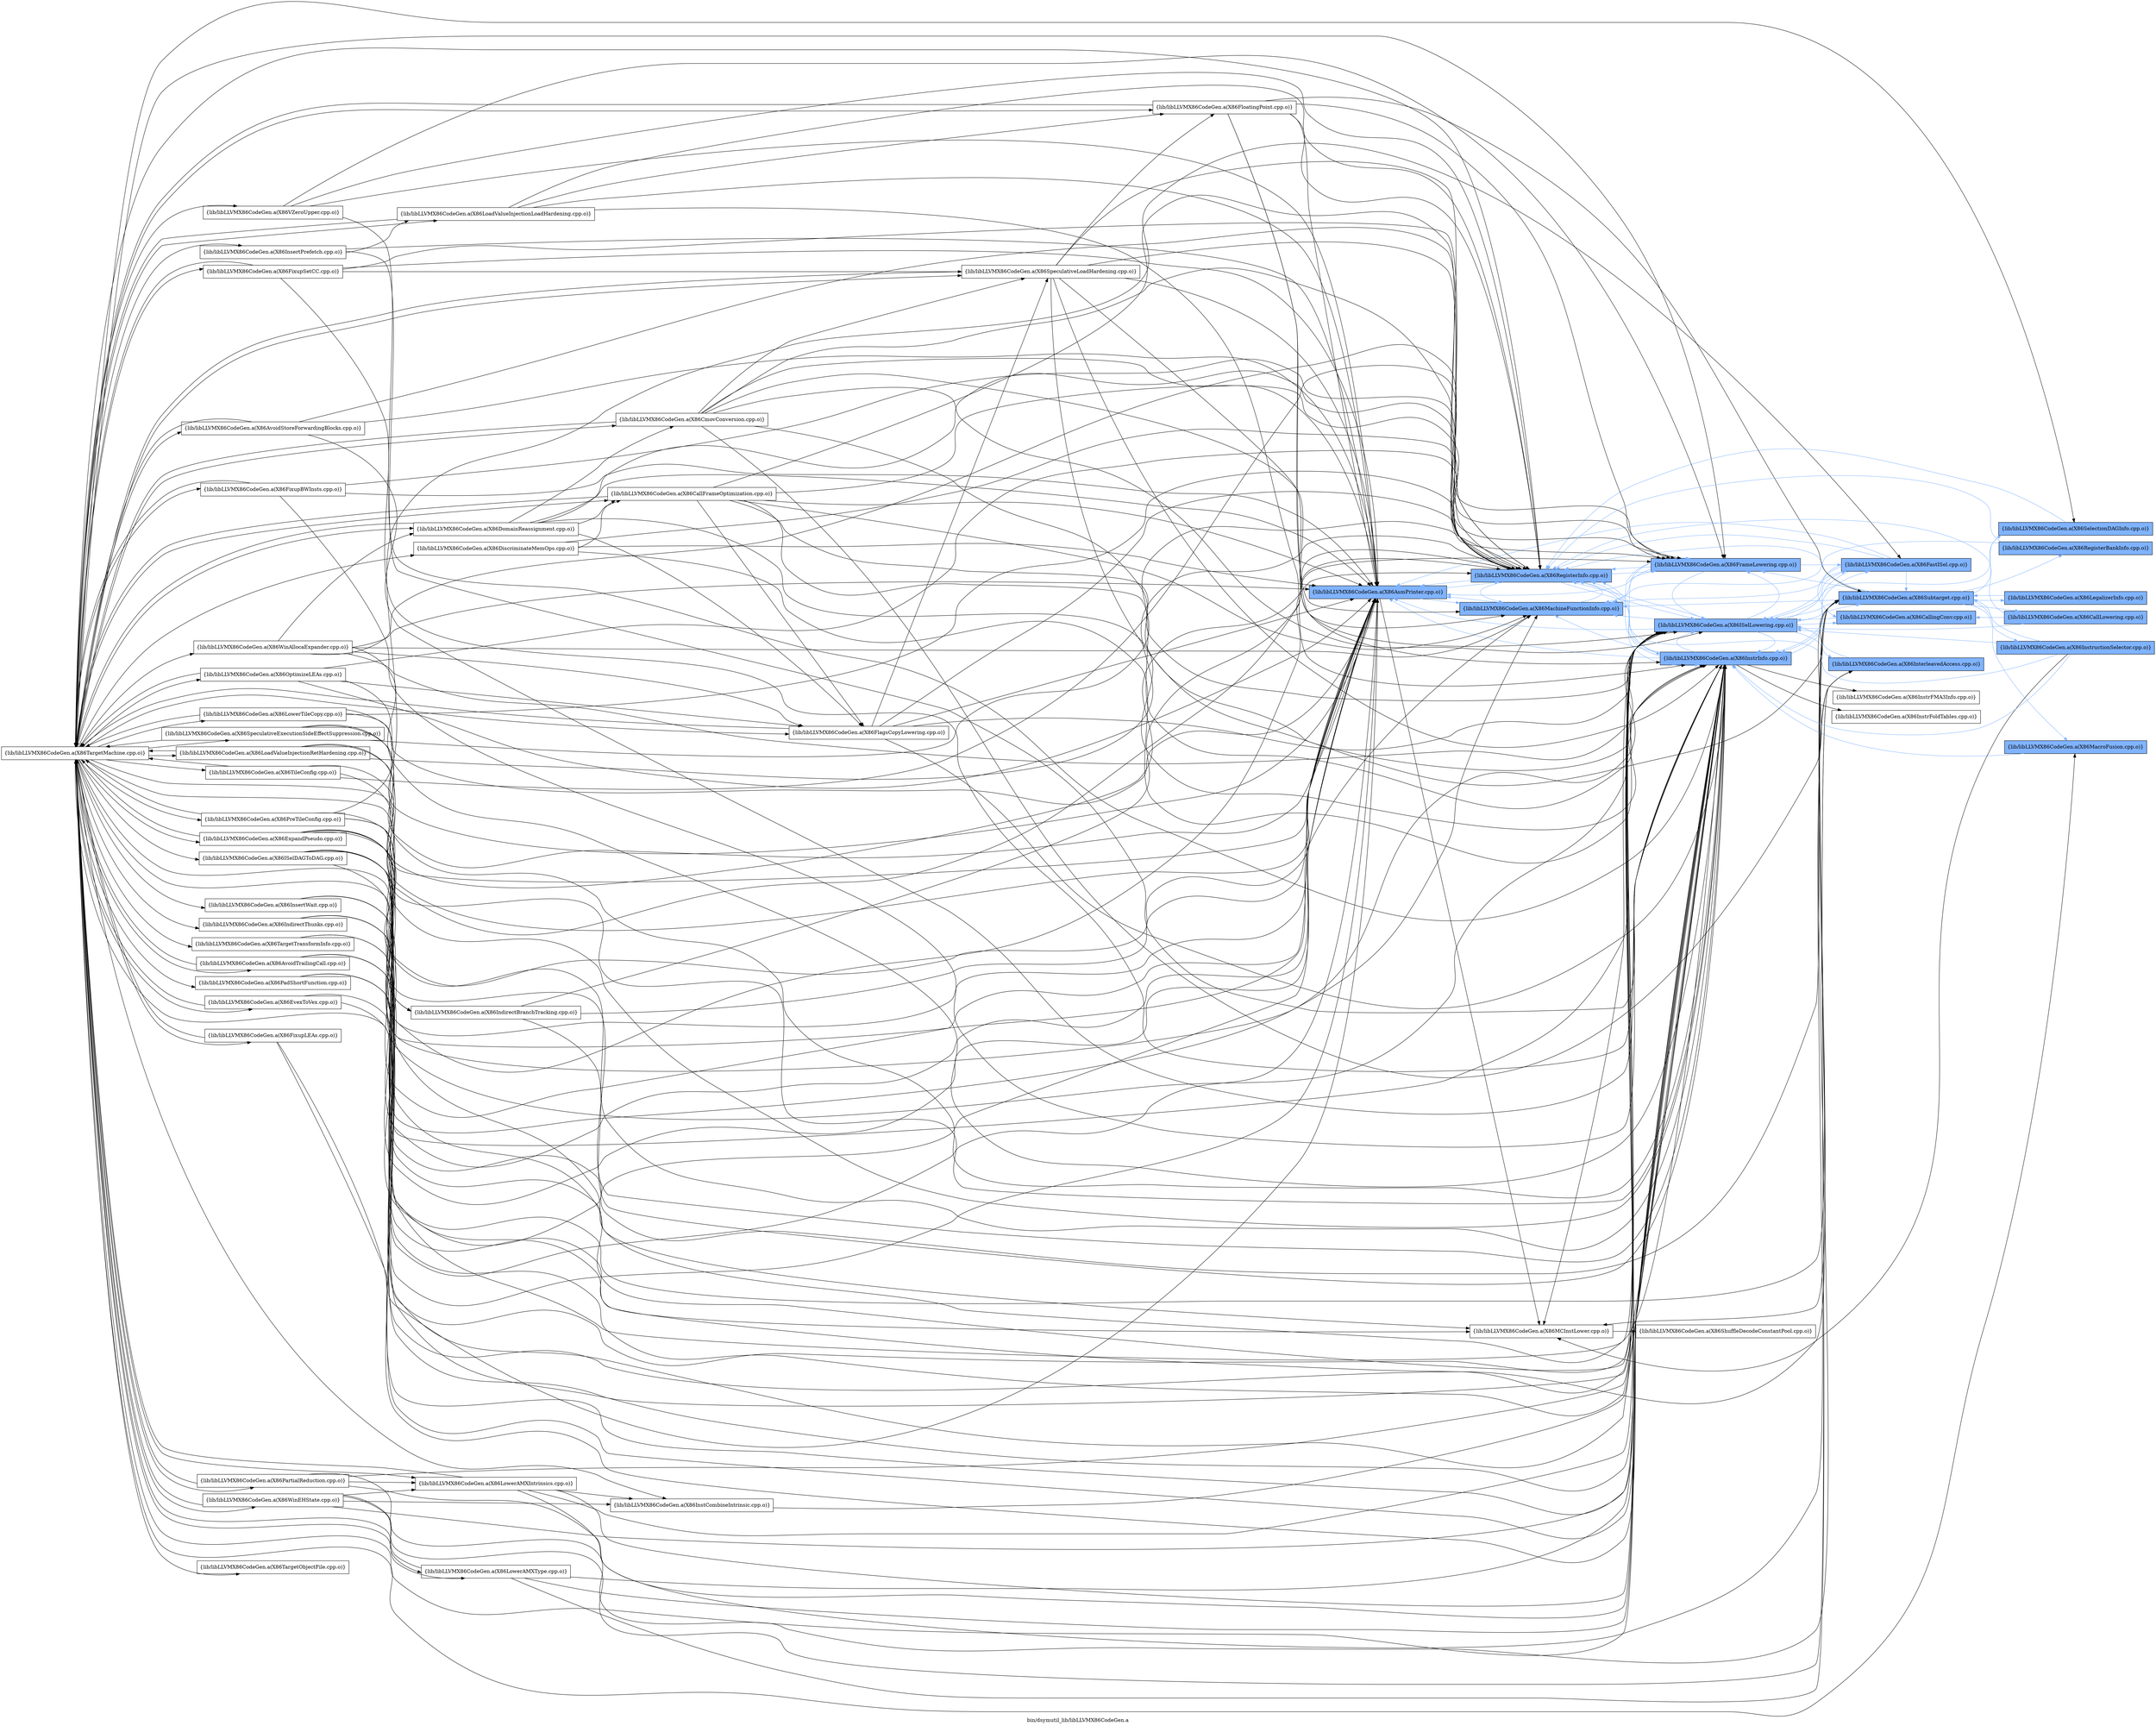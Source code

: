 digraph "bin/dsymutil_lib/libLLVMX86CodeGen.a" {
	label="bin/dsymutil_lib/libLLVMX86CodeGen.a";
	rankdir=LR;
	{ rank=same; Node0x5612e0ef8dc8;  }
	{ rank=same; Node0x5612e0ef80a8; Node0x5612e0ef7e78; Node0x5612e0ef70b8;  }
	{ rank=same; Node0x5612e0ee13f8; Node0x5612e0ef6e38; Node0x5612e0efb028; Node0x5612e0ee06d8;  }
	{ rank=same; Node0x5612e0efb2f8; Node0x5612e0ee1fd8; Node0x5612e0ee1b28; Node0x5612e0ede388; Node0x5612e0efaa88; Node0x5612e0edfe68;  }

	Node0x5612e0ef8dc8 [shape=record,shape=box,group=1,style=filled,fillcolor="0.600000 0.5 1",label="{lib/libLLVMX86CodeGen.a(X86AsmPrinter.cpp.o)}"];
	Node0x5612e0ef8dc8 -> Node0x5612e0ef80a8;
	Node0x5612e0ef8dc8 -> Node0x5612e0ef7e78[color="0.600000 0.5 1"];
	Node0x5612e0ef8dc8 -> Node0x5612e0ef70b8[color="0.600000 0.5 1"];
	Node0x5612e0ef4048 [shape=record,shape=box,group=0,label="{lib/libLLVMX86CodeGen.a(X86TargetMachine.cpp.o)}"];
	Node0x5612e0ef4048 -> Node0x5612e0ef8dc8;
	Node0x5612e0ef4048 -> Node0x5612e0ef80a8;
	Node0x5612e0ef4048 -> Node0x5612e0ef70b8;
	Node0x5612e0ef4048 -> Node0x5612e0ef6e38;
	Node0x5612e0ef4048 -> Node0x5612e0efb028;
	Node0x5612e0ef4048 -> Node0x5612e0ee06d8;
	Node0x5612e0ef4048 -> Node0x5612e0ede388;
	Node0x5612e0ef4048 -> Node0x5612e0eddbb8;
	Node0x5612e0ef4048 -> Node0x5612e0ef4d68;
	Node0x5612e0ef4048 -> Node0x5612e0ef6078;
	Node0x5612e0ef4048 -> Node0x5612e0ef6398;
	Node0x5612e0ef4048 -> Node0x5612e0ef5c18;
	Node0x5612e0ef4048 -> Node0x5612e0ef2298;
	Node0x5612e0ef4048 -> Node0x5612e0ef1b18;
	Node0x5612e0ef4048 -> Node0x5612e0ef1ca8;
	Node0x5612e0ef4048 -> Node0x5612e0ef3dc8;
	Node0x5612e0ef4048 -> Node0x5612e0ef2ce8;
	Node0x5612e0ef4048 -> Node0x5612e0ef2fb8;
	Node0x5612e0ef4048 -> Node0x5612e0eed338;
	Node0x5612e0ef4048 -> Node0x5612e0eedbf8;
	Node0x5612e0ef4048 -> Node0x5612e0eee328;
	Node0x5612e0ef4048 -> Node0x5612e0eeeb48;
	Node0x5612e0ef4048 -> Node0x5612e0ee9e68;
	Node0x5612e0ef4048 -> Node0x5612e0eea598;
	Node0x5612e0ef4048 -> Node0x5612e0eeb218;
	Node0x5612e0ef4048 -> Node0x5612e0eeb498;
	Node0x5612e0ef4048 -> Node0x5612e0eec118;
	Node0x5612e0ef4048 -> Node0x5612e0eec168;
	Node0x5612e0ef4048 -> Node0x5612e0ee7fc8;
	Node0x5612e0ef4048 -> Node0x5612e0ef6f78;
	Node0x5612e0ef4048 -> Node0x5612e0ef76f8;
	Node0x5612e0ef4048 -> Node0x5612e0efa538;
	Node0x5612e0ef4048 -> Node0x5612e0efacb8;
	Node0x5612e0ef4048 -> Node0x5612e0efb5c8;
	Node0x5612e0ef4048 -> Node0x5612e0ef94a8;
	Node0x5612e0ef4048 -> Node0x5612e0ef9cc8;
	Node0x5612e0ef4048 -> Node0x5612e0ef2d38;
	Node0x5612e0ef4048 -> Node0x5612e0ef3418;
	Node0x5612e0ef4048 -> Node0x5612e0ef3698;
	Node0x5612e0ef4048 -> Node0x5612e0ef1b68;
	Node0x5612e0ef4048 -> Node0x5612e0ef3378;
	Node0x5612e0ef4048 -> Node0x5612e0ef3b48;
	Node0x5612e0ef4048 -> Node0x5612e0ef38c8;
	Node0x5612e0ef4048 -> Node0x5612e0ef90e8;
	Node0x5612e0ef4048 -> Node0x5612e0efa1c8;
	Node0x5612e0ef80a8 [shape=record,shape=box,group=0,label="{lib/libLLVMX86CodeGen.a(X86MCInstLower.cpp.o)}"];
	Node0x5612e0ef80a8 -> Node0x5612e0ee13f8;
	Node0x5612e0ef7e78 [shape=record,shape=box,group=1,style=filled,fillcolor="0.600000 0.5 1",label="{lib/libLLVMX86CodeGen.a(X86MachineFunctionInfo.cpp.o)}"];
	Node0x5612e0ef7e78 -> Node0x5612e0ef8dc8[color="0.600000 0.5 1"];
	Node0x5612e0ef7e78 -> Node0x5612e0ef70b8[color="0.600000 0.5 1"];
	Node0x5612e0ef70b8 [shape=record,shape=box,group=1,style=filled,fillcolor="0.600000 0.5 1",label="{lib/libLLVMX86CodeGen.a(X86RegisterInfo.cpp.o)}"];
	Node0x5612e0ef70b8 -> Node0x5612e0ef8dc8[color="0.600000 0.5 1"];
	Node0x5612e0ef70b8 -> Node0x5612e0ef7e78[color="0.600000 0.5 1"];
	Node0x5612e0ef70b8 -> Node0x5612e0ef6e38[color="0.600000 0.5 1"];
	Node0x5612e0ef70b8 -> Node0x5612e0efb028[color="0.600000 0.5 1"];
	Node0x5612e0ef70b8 -> Node0x5612e0ee06d8[color="0.600000 0.5 1"];
	Node0x5612e0ee13f8 [shape=record,shape=box,group=0,label="{lib/libLLVMX86CodeGen.a(X86ShuffleDecodeConstantPool.cpp.o)}"];
	Node0x5612e0ef6e38 [shape=record,shape=box,group=1,style=filled,fillcolor="0.600000 0.5 1",label="{lib/libLLVMX86CodeGen.a(X86ISelLowering.cpp.o)}"];
	Node0x5612e0ef6e38 -> Node0x5612e0ef8dc8[color="0.600000 0.5 1"];
	Node0x5612e0ef6e38 -> Node0x5612e0ef80a8;
	Node0x5612e0ef6e38 -> Node0x5612e0ef7e78[color="0.600000 0.5 1"];
	Node0x5612e0ef6e38 -> Node0x5612e0ef70b8[color="0.600000 0.5 1"];
	Node0x5612e0ef6e38 -> Node0x5612e0efb2f8[color="0.600000 0.5 1"];
	Node0x5612e0ef6e38 -> Node0x5612e0efb028[color="0.600000 0.5 1"];
	Node0x5612e0ef6e38 -> Node0x5612e0ee06d8[color="0.600000 0.5 1"];
	Node0x5612e0ef6e38 -> Node0x5612e0ee1fd8[color="0.600000 0.5 1"];
	Node0x5612e0ef6e38 -> Node0x5612e0ee1b28[color="0.600000 0.5 1"];
	Node0x5612e0ef6e38 -> Node0x5612e0ede388[color="0.600000 0.5 1"];
	Node0x5612e0efb028 [shape=record,shape=box,group=1,style=filled,fillcolor="0.600000 0.5 1",label="{lib/libLLVMX86CodeGen.a(X86InstrInfo.cpp.o)}"];
	Node0x5612e0efb028 -> Node0x5612e0ef8dc8[color="0.600000 0.5 1"];
	Node0x5612e0efb028 -> Node0x5612e0ef7e78[color="0.600000 0.5 1"];
	Node0x5612e0efb028 -> Node0x5612e0ef70b8[color="0.600000 0.5 1"];
	Node0x5612e0efb028 -> Node0x5612e0ef6e38[color="0.600000 0.5 1"];
	Node0x5612e0efb028 -> Node0x5612e0efb2f8[color="0.600000 0.5 1"];
	Node0x5612e0efb028 -> Node0x5612e0efaa88;
	Node0x5612e0efb028 -> Node0x5612e0ee06d8[color="0.600000 0.5 1"];
	Node0x5612e0efb028 -> Node0x5612e0edfe68;
	Node0x5612e0ee06d8 [shape=record,shape=box,group=1,style=filled,fillcolor="0.600000 0.5 1",label="{lib/libLLVMX86CodeGen.a(X86FrameLowering.cpp.o)}"];
	Node0x5612e0ee06d8 -> Node0x5612e0ef8dc8[color="0.600000 0.5 1"];
	Node0x5612e0ee06d8 -> Node0x5612e0ef7e78[color="0.600000 0.5 1"];
	Node0x5612e0ee06d8 -> Node0x5612e0ef70b8[color="0.600000 0.5 1"];
	Node0x5612e0ee06d8 -> Node0x5612e0ef6e38[color="0.600000 0.5 1"];
	Node0x5612e0ee06d8 -> Node0x5612e0efb2f8[color="0.600000 0.5 1"];
	Node0x5612e0ee06d8 -> Node0x5612e0efb028[color="0.600000 0.5 1"];
	Node0x5612e0efb2f8 [shape=record,shape=box,group=1,style=filled,fillcolor="0.600000 0.5 1",label="{lib/libLLVMX86CodeGen.a(X86FastISel.cpp.o)}"];
	Node0x5612e0efb2f8 -> Node0x5612e0ef8dc8[color="0.600000 0.5 1"];
	Node0x5612e0efb2f8 -> Node0x5612e0ef7e78[color="0.600000 0.5 1"];
	Node0x5612e0efb2f8 -> Node0x5612e0ef70b8[color="0.600000 0.5 1"];
	Node0x5612e0efb2f8 -> Node0x5612e0ef6e38[color="0.600000 0.5 1"];
	Node0x5612e0efb2f8 -> Node0x5612e0efb028[color="0.600000 0.5 1"];
	Node0x5612e0efb2f8 -> Node0x5612e0ee1fd8[color="0.600000 0.5 1"];
	Node0x5612e0efb2f8 -> Node0x5612e0ede388[color="0.600000 0.5 1"];
	Node0x5612e0ee1fd8 [shape=record,shape=box,group=1,style=filled,fillcolor="0.600000 0.5 1",label="{lib/libLLVMX86CodeGen.a(X86CallingConv.cpp.o)}"];
	Node0x5612e0ee1fd8 -> Node0x5612e0ef6e38[color="0.600000 0.5 1"];
	Node0x5612e0ee1b28 [shape=record,shape=box,group=1,style=filled,fillcolor="0.600000 0.5 1",label="{lib/libLLVMX86CodeGen.a(X86InterleavedAccess.cpp.o)}"];
	Node0x5612e0ee1b28 -> Node0x5612e0ef6e38[color="0.600000 0.5 1"];
	Node0x5612e0ede388 [shape=record,shape=box,group=1,style=filled,fillcolor="0.600000 0.5 1",label="{lib/libLLVMX86CodeGen.a(X86Subtarget.cpp.o)}"];
	Node0x5612e0ede388 -> Node0x5612e0ef80a8;
	Node0x5612e0ede388 -> Node0x5612e0ef7e78[color="0.600000 0.5 1"];
	Node0x5612e0ede388 -> Node0x5612e0ef70b8[color="0.600000 0.5 1"];
	Node0x5612e0ede388 -> Node0x5612e0ef6e38[color="0.600000 0.5 1"];
	Node0x5612e0ede388 -> Node0x5612e0efb028[color="0.600000 0.5 1"];
	Node0x5612e0ede388 -> Node0x5612e0ee06d8[color="0.600000 0.5 1"];
	Node0x5612e0ede388 -> Node0x5612e0eddbb8[color="0.600000 0.5 1"];
	Node0x5612e0ede388 -> Node0x5612e0edfd78[color="0.600000 0.5 1"];
	Node0x5612e0ede388 -> Node0x5612e0edf5a8[color="0.600000 0.5 1"];
	Node0x5612e0ede388 -> Node0x5612e0edeec8[color="0.600000 0.5 1"];
	Node0x5612e0ede388 -> Node0x5612e0f044e8[color="0.600000 0.5 1"];
	Node0x5612e0ede388 -> Node0x5612e0ef4d68[color="0.600000 0.5 1"];
	Node0x5612e0efaa88 [shape=record,shape=box,group=0,label="{lib/libLLVMX86CodeGen.a(X86InstrFoldTables.cpp.o)}"];
	Node0x5612e0edfe68 [shape=record,shape=box,group=0,label="{lib/libLLVMX86CodeGen.a(X86InstrFMA3Info.cpp.o)}"];
	Node0x5612e0eddbb8 [shape=record,shape=box,group=1,style=filled,fillcolor="0.600000 0.5 1",label="{lib/libLLVMX86CodeGen.a(X86SelectionDAGInfo.cpp.o)}"];
	Node0x5612e0eddbb8 -> Node0x5612e0ef70b8[color="0.600000 0.5 1"];
	Node0x5612e0eddbb8 -> Node0x5612e0ef6e38[color="0.600000 0.5 1"];
	Node0x5612e0edfd78 [shape=record,shape=box,group=1,style=filled,fillcolor="0.600000 0.5 1",label="{lib/libLLVMX86CodeGen.a(X86CallLowering.cpp.o)}"];
	Node0x5612e0edfd78 -> Node0x5612e0ef70b8[color="0.600000 0.5 1"];
	Node0x5612e0edfd78 -> Node0x5612e0ef6e38[color="0.600000 0.5 1"];
	Node0x5612e0edfd78 -> Node0x5612e0ee1fd8[color="0.600000 0.5 1"];
	Node0x5612e0edf5a8 [shape=record,shape=box,group=1,style=filled,fillcolor="0.600000 0.5 1",label="{lib/libLLVMX86CodeGen.a(X86LegalizerInfo.cpp.o)}"];
	Node0x5612e0edf5a8 -> Node0x5612e0ede388[color="0.600000 0.5 1"];
	Node0x5612e0edeec8 [shape=record,shape=box,group=1,style=filled,fillcolor="0.600000 0.5 1",label="{lib/libLLVMX86CodeGen.a(X86RegisterBankInfo.cpp.o)}"];
	Node0x5612e0edeec8 -> Node0x5612e0ef7e78[color="0.600000 0.5 1"];
	Node0x5612e0edeec8 -> Node0x5612e0ef70b8[color="0.600000 0.5 1"];
	Node0x5612e0f044e8 [shape=record,shape=box,group=1,style=filled,fillcolor="0.600000 0.5 1",label="{lib/libLLVMX86CodeGen.a(X86InstructionSelector.cpp.o)}"];
	Node0x5612e0f044e8 -> Node0x5612e0ef80a8;
	Node0x5612e0f044e8 -> Node0x5612e0ef70b8[color="0.600000 0.5 1"];
	Node0x5612e0f044e8 -> Node0x5612e0ef6e38[color="0.600000 0.5 1"];
	Node0x5612e0f044e8 -> Node0x5612e0efb028[color="0.600000 0.5 1"];
	Node0x5612e0f044e8 -> Node0x5612e0ede388[color="0.600000 0.5 1"];
	Node0x5612e0ef4d68 [shape=record,shape=box,group=1,style=filled,fillcolor="0.600000 0.5 1",label="{lib/libLLVMX86CodeGen.a(X86MacroFusion.cpp.o)}"];
	Node0x5612e0ef4d68 -> Node0x5612e0efb028[color="0.600000 0.5 1"];
	Node0x5612e0ef6078 [shape=record,shape=box,group=0,label="{lib/libLLVMX86CodeGen.a(X86InstCombineIntrinsic.cpp.o)}"];
	Node0x5612e0ef6078 -> Node0x5612e0ef6e38;
	Node0x5612e0ef6398 [shape=record,shape=box,group=0,label="{lib/libLLVMX86CodeGen.a(X86SpeculativeExecutionSideEffectSuppression.cpp.o)}"];
	Node0x5612e0ef6398 -> Node0x5612e0ef8dc8;
	Node0x5612e0ef6398 -> Node0x5612e0ef70b8;
	Node0x5612e0ef6398 -> Node0x5612e0efb028;
	Node0x5612e0ef6398 -> Node0x5612e0ef4048;
	Node0x5612e0ef5c18 [shape=record,shape=box,group=0,label="{lib/libLLVMX86CodeGen.a(X86IndirectThunks.cpp.o)}"];
	Node0x5612e0ef5c18 -> Node0x5612e0ef8dc8;
	Node0x5612e0ef5c18 -> Node0x5612e0ef6e38;
	Node0x5612e0ef5c18 -> Node0x5612e0efb028;
	Node0x5612e0ef2298 [shape=record,shape=box,group=0,label="{lib/libLLVMX86CodeGen.a(X86LoadValueInjectionRetHardening.cpp.o)}"];
	Node0x5612e0ef2298 -> Node0x5612e0ef8dc8;
	Node0x5612e0ef2298 -> Node0x5612e0ef70b8;
	Node0x5612e0ef2298 -> Node0x5612e0efb028;
	Node0x5612e0ef2298 -> Node0x5612e0ef4048;
	Node0x5612e0ef1b18 [shape=record,shape=box,group=0,label="{lib/libLLVMX86CodeGen.a(X86AvoidTrailingCall.cpp.o)}"];
	Node0x5612e0ef1b18 -> Node0x5612e0ef8dc8;
	Node0x5612e0ef1b18 -> Node0x5612e0efb028;
	Node0x5612e0ef1b18 -> Node0x5612e0ef4048;
	Node0x5612e0ef1ca8 [shape=record,shape=box,group=0,label="{lib/libLLVMX86CodeGen.a(X86ExpandPseudo.cpp.o)}"];
	Node0x5612e0ef1ca8 -> Node0x5612e0ef8dc8;
	Node0x5612e0ef1ca8 -> Node0x5612e0ef7e78;
	Node0x5612e0ef1ca8 -> Node0x5612e0ef6e38;
	Node0x5612e0ef1ca8 -> Node0x5612e0efb028;
	Node0x5612e0ef1ca8 -> Node0x5612e0ee06d8;
	Node0x5612e0ef1ca8 -> Node0x5612e0ef4048;
	Node0x5612e0ef3dc8 [shape=record,shape=box,group=0,label="{lib/libLLVMX86CodeGen.a(X86LowerTileCopy.cpp.o)}"];
	Node0x5612e0ef3dc8 -> Node0x5612e0ef8dc8;
	Node0x5612e0ef3dc8 -> Node0x5612e0ef70b8;
	Node0x5612e0ef3dc8 -> Node0x5612e0efb028;
	Node0x5612e0ef3dc8 -> Node0x5612e0ef4048;
	Node0x5612e0ef2ce8 [shape=record,shape=box,group=0,label="{lib/libLLVMX86CodeGen.a(X86FloatingPoint.cpp.o)}"];
	Node0x5612e0ef2ce8 -> Node0x5612e0ef8dc8;
	Node0x5612e0ef2ce8 -> Node0x5612e0ef7e78;
	Node0x5612e0ef2ce8 -> Node0x5612e0ef70b8;
	Node0x5612e0ef2ce8 -> Node0x5612e0efb028;
	Node0x5612e0ef2ce8 -> Node0x5612e0ee06d8;
	Node0x5612e0ef2ce8 -> Node0x5612e0ede388;
	Node0x5612e0ef2ce8 -> Node0x5612e0ef4048;
	Node0x5612e0ef2fb8 [shape=record,shape=box,group=0,label="{lib/libLLVMX86CodeGen.a(X86LoadValueInjectionLoadHardening.cpp.o)}"];
	Node0x5612e0ef2fb8 -> Node0x5612e0ef8dc8;
	Node0x5612e0ef2fb8 -> Node0x5612e0ef70b8;
	Node0x5612e0ef2fb8 -> Node0x5612e0efb028;
	Node0x5612e0ef2fb8 -> Node0x5612e0ef4048;
	Node0x5612e0ef2fb8 -> Node0x5612e0ef2ce8;
	Node0x5612e0eed338 [shape=record,shape=box,group=0,label="{lib/libLLVMX86CodeGen.a(X86TileConfig.cpp.o)}"];
	Node0x5612e0eed338 -> Node0x5612e0ef8dc8;
	Node0x5612e0eed338 -> Node0x5612e0efb028;
	Node0x5612e0eed338 -> Node0x5612e0ee06d8;
	Node0x5612e0eed338 -> Node0x5612e0ef4048;
	Node0x5612e0eedbf8 [shape=record,shape=box,group=0,label="{lib/libLLVMX86CodeGen.a(X86SpeculativeLoadHardening.cpp.o)}"];
	Node0x5612e0eedbf8 -> Node0x5612e0ef8dc8;
	Node0x5612e0eedbf8 -> Node0x5612e0ef70b8;
	Node0x5612e0eedbf8 -> Node0x5612e0ef6e38;
	Node0x5612e0eedbf8 -> Node0x5612e0efb028;
	Node0x5612e0eedbf8 -> Node0x5612e0ee06d8;
	Node0x5612e0eedbf8 -> Node0x5612e0ede388;
	Node0x5612e0eedbf8 -> Node0x5612e0ef4048;
	Node0x5612e0eedbf8 -> Node0x5612e0ef2ce8;
	Node0x5612e0eee328 [shape=record,shape=box,group=0,label="{lib/libLLVMX86CodeGen.a(X86FlagsCopyLowering.cpp.o)}"];
	Node0x5612e0eee328 -> Node0x5612e0ef8dc8;
	Node0x5612e0eee328 -> Node0x5612e0ef70b8;
	Node0x5612e0eee328 -> Node0x5612e0ef6e38;
	Node0x5612e0eee328 -> Node0x5612e0efb028;
	Node0x5612e0eee328 -> Node0x5612e0ef4048;
	Node0x5612e0eee328 -> Node0x5612e0eedbf8;
	Node0x5612e0eeeb48 [shape=record,shape=box,group=0,label="{lib/libLLVMX86CodeGen.a(X86FixupSetCC.cpp.o)}"];
	Node0x5612e0eeeb48 -> Node0x5612e0ef8dc8;
	Node0x5612e0eeeb48 -> Node0x5612e0ef70b8;
	Node0x5612e0eeeb48 -> Node0x5612e0efb028;
	Node0x5612e0eeeb48 -> Node0x5612e0ef4048;
	Node0x5612e0eeeb48 -> Node0x5612e0eedbf8;
	Node0x5612e0ee9e68 [shape=record,shape=box,group=0,label="{lib/libLLVMX86CodeGen.a(X86OptimizeLEAs.cpp.o)}"];
	Node0x5612e0ee9e68 -> Node0x5612e0ef8dc8;
	Node0x5612e0ee9e68 -> Node0x5612e0ef70b8;
	Node0x5612e0ee9e68 -> Node0x5612e0efb028;
	Node0x5612e0ee9e68 -> Node0x5612e0ef4048;
	Node0x5612e0ee9e68 -> Node0x5612e0eee328;
	Node0x5612e0eea598 [shape=record,shape=box,group=0,label="{lib/libLLVMX86CodeGen.a(X86CallFrameOptimization.cpp.o)}"];
	Node0x5612e0eea598 -> Node0x5612e0ef8dc8;
	Node0x5612e0eea598 -> Node0x5612e0ef7e78;
	Node0x5612e0eea598 -> Node0x5612e0ef70b8;
	Node0x5612e0eea598 -> Node0x5612e0ef6e38;
	Node0x5612e0eea598 -> Node0x5612e0efb028;
	Node0x5612e0eea598 -> Node0x5612e0ee06d8;
	Node0x5612e0eea598 -> Node0x5612e0ef4048;
	Node0x5612e0eea598 -> Node0x5612e0eee328;
	Node0x5612e0eeb218 [shape=record,shape=box,group=0,label="{lib/libLLVMX86CodeGen.a(X86AvoidStoreForwardingBlocks.cpp.o)}"];
	Node0x5612e0eeb218 -> Node0x5612e0ef8dc8;
	Node0x5612e0eeb218 -> Node0x5612e0ef70b8;
	Node0x5612e0eeb218 -> Node0x5612e0efb028;
	Node0x5612e0eeb218 -> Node0x5612e0ef4048;
	Node0x5612e0eeb498 [shape=record,shape=box,group=0,label="{lib/libLLVMX86CodeGen.a(X86PreTileConfig.cpp.o)}"];
	Node0x5612e0eeb498 -> Node0x5612e0ef8dc8;
	Node0x5612e0eeb498 -> Node0x5612e0ef70b8;
	Node0x5612e0eeb498 -> Node0x5612e0ef6e38;
	Node0x5612e0eeb498 -> Node0x5612e0efb2f8;
	Node0x5612e0eeb498 -> Node0x5612e0efb028;
	Node0x5612e0eeb498 -> Node0x5612e0ef4048;
	Node0x5612e0eec118 [shape=record,shape=box,group=0,label="{lib/libLLVMX86CodeGen.a(X86CmovConversion.cpp.o)}"];
	Node0x5612e0eec118 -> Node0x5612e0ef8dc8;
	Node0x5612e0eec118 -> Node0x5612e0ef7e78;
	Node0x5612e0eec118 -> Node0x5612e0ef70b8;
	Node0x5612e0eec118 -> Node0x5612e0ef6e38;
	Node0x5612e0eec118 -> Node0x5612e0efb028;
	Node0x5612e0eec118 -> Node0x5612e0ede388;
	Node0x5612e0eec118 -> Node0x5612e0ef4048;
	Node0x5612e0eec118 -> Node0x5612e0eedbf8;
	Node0x5612e0eec168 [shape=record,shape=box,group=0,label="{lib/libLLVMX86CodeGen.a(X86ISelDAGToDAG.cpp.o)}"];
	Node0x5612e0eec168 -> Node0x5612e0ef8dc8;
	Node0x5612e0eec168 -> Node0x5612e0ef80a8;
	Node0x5612e0eec168 -> Node0x5612e0ef7e78;
	Node0x5612e0eec168 -> Node0x5612e0ef70b8;
	Node0x5612e0eec168 -> Node0x5612e0ef6e38;
	Node0x5612e0eec168 -> Node0x5612e0efb028;
	Node0x5612e0eec168 -> Node0x5612e0ede388;
	Node0x5612e0eec168 -> Node0x5612e0ee7fc8;
	Node0x5612e0ee7fc8 [shape=record,shape=box,group=0,label="{lib/libLLVMX86CodeGen.a(X86IndirectBranchTracking.cpp.o)}"];
	Node0x5612e0ee7fc8 -> Node0x5612e0ef8dc8;
	Node0x5612e0ee7fc8 -> Node0x5612e0ef70b8;
	Node0x5612e0ee7fc8 -> Node0x5612e0efb028;
	Node0x5612e0ef6f78 [shape=record,shape=box,group=0,label="{lib/libLLVMX86CodeGen.a(X86EvexToVex.cpp.o)}"];
	Node0x5612e0ef6f78 -> Node0x5612e0ef8dc8;
	Node0x5612e0ef6f78 -> Node0x5612e0efb028;
	Node0x5612e0ef6f78 -> Node0x5612e0ef4048;
	Node0x5612e0ef76f8 [shape=record,shape=box,group=0,label="{lib/libLLVMX86CodeGen.a(X86DiscriminateMemOps.cpp.o)}"];
	Node0x5612e0ef76f8 -> Node0x5612e0ef8dc8;
	Node0x5612e0ef76f8 -> Node0x5612e0ef70b8;
	Node0x5612e0ef76f8 -> Node0x5612e0efb028;
	Node0x5612e0ef76f8 -> Node0x5612e0eea598;
	Node0x5612e0efa538 [shape=record,shape=box,group=0,label="{lib/libLLVMX86CodeGen.a(X86InsertPrefetch.cpp.o)}"];
	Node0x5612e0efa538 -> Node0x5612e0ef8dc8;
	Node0x5612e0efa538 -> Node0x5612e0efb028;
	Node0x5612e0efa538 -> Node0x5612e0ef2fb8;
	Node0x5612e0efacb8 [shape=record,shape=box,group=0,label="{lib/libLLVMX86CodeGen.a(X86FixupBWInsts.cpp.o)}"];
	Node0x5612e0efacb8 -> Node0x5612e0ef8dc8;
	Node0x5612e0efacb8 -> Node0x5612e0ef70b8;
	Node0x5612e0efacb8 -> Node0x5612e0efb028;
	Node0x5612e0efacb8 -> Node0x5612e0ef4048;
	Node0x5612e0efb5c8 [shape=record,shape=box,group=0,label="{lib/libLLVMX86CodeGen.a(X86PadShortFunction.cpp.o)}"];
	Node0x5612e0efb5c8 -> Node0x5612e0ef8dc8;
	Node0x5612e0efb5c8 -> Node0x5612e0efb028;
	Node0x5612e0ef94a8 [shape=record,shape=box,group=0,label="{lib/libLLVMX86CodeGen.a(X86FixupLEAs.cpp.o)}"];
	Node0x5612e0ef94a8 -> Node0x5612e0ef8dc8;
	Node0x5612e0ef94a8 -> Node0x5612e0efb028;
	Node0x5612e0ef94a8 -> Node0x5612e0ef4048;
	Node0x5612e0ef9cc8 [shape=record,shape=box,group=0,label="{lib/libLLVMX86CodeGen.a(X86LowerAMXIntrinsics.cpp.o)}"];
	Node0x5612e0ef9cc8 -> Node0x5612e0ef6e38;
	Node0x5612e0ef9cc8 -> Node0x5612e0efb028;
	Node0x5612e0ef9cc8 -> Node0x5612e0ee1b28;
	Node0x5612e0ef9cc8 -> Node0x5612e0ef4048;
	Node0x5612e0ef9cc8 -> Node0x5612e0ef6078;
	Node0x5612e0ef2d38 [shape=record,shape=box,group=0,label="{lib/libLLVMX86CodeGen.a(X86LowerAMXType.cpp.o)}"];
	Node0x5612e0ef2d38 -> Node0x5612e0ef6e38;
	Node0x5612e0ef2d38 -> Node0x5612e0efb028;
	Node0x5612e0ef2d38 -> Node0x5612e0ee1b28;
	Node0x5612e0ef2d38 -> Node0x5612e0ef4048;
	Node0x5612e0ef3418 [shape=record,shape=box,group=0,label="{lib/libLLVMX86CodeGen.a(X86DomainReassignment.cpp.o)}"];
	Node0x5612e0ef3418 -> Node0x5612e0ef8dc8;
	Node0x5612e0ef3418 -> Node0x5612e0ef70b8;
	Node0x5612e0ef3418 -> Node0x5612e0efb028;
	Node0x5612e0ef3418 -> Node0x5612e0ef4048;
	Node0x5612e0ef3418 -> Node0x5612e0eee328;
	Node0x5612e0ef3418 -> Node0x5612e0eea598;
	Node0x5612e0ef3418 -> Node0x5612e0eec118;
	Node0x5612e0ef3698 [shape=record,shape=box,group=0,label="{lib/libLLVMX86CodeGen.a(X86PartialReduction.cpp.o)}"];
	Node0x5612e0ef3698 -> Node0x5612e0ef6e38;
	Node0x5612e0ef3698 -> Node0x5612e0efb028;
	Node0x5612e0ef3698 -> Node0x5612e0ee1b28;
	Node0x5612e0ef3698 -> Node0x5612e0ef4048;
	Node0x5612e0ef3698 -> Node0x5612e0ef9cc8;
	Node0x5612e0ef1b68 [shape=record,shape=box,group=0,label="{lib/libLLVMX86CodeGen.a(X86TargetObjectFile.cpp.o)}"];
	Node0x5612e0ef3378 [shape=record,shape=box,group=0,label="{lib/libLLVMX86CodeGen.a(X86TargetTransformInfo.cpp.o)}"];
	Node0x5612e0ef3378 -> Node0x5612e0ef6e38;
	Node0x5612e0ef3378 -> Node0x5612e0ede388;
	Node0x5612e0ef3b48 [shape=record,shape=box,group=0,label="{lib/libLLVMX86CodeGen.a(X86VZeroUpper.cpp.o)}"];
	Node0x5612e0ef3b48 -> Node0x5612e0ef8dc8;
	Node0x5612e0ef3b48 -> Node0x5612e0ef70b8;
	Node0x5612e0ef3b48 -> Node0x5612e0efb028;
	Node0x5612e0ef3b48 -> Node0x5612e0ee06d8;
	Node0x5612e0ef38c8 [shape=record,shape=box,group=0,label="{lib/libLLVMX86CodeGen.a(X86WinAllocaExpander.cpp.o)}"];
	Node0x5612e0ef38c8 -> Node0x5612e0ef8dc8;
	Node0x5612e0ef38c8 -> Node0x5612e0ef7e78;
	Node0x5612e0ef38c8 -> Node0x5612e0ef6e38;
	Node0x5612e0ef38c8 -> Node0x5612e0efb028;
	Node0x5612e0ef38c8 -> Node0x5612e0ee06d8;
	Node0x5612e0ef38c8 -> Node0x5612e0eee328;
	Node0x5612e0ef38c8 -> Node0x5612e0ef3418;
	Node0x5612e0ef90e8 [shape=record,shape=box,group=0,label="{lib/libLLVMX86CodeGen.a(X86WinEHState.cpp.o)}"];
	Node0x5612e0ef90e8 -> Node0x5612e0ef6e38;
	Node0x5612e0ef90e8 -> Node0x5612e0ee1b28;
	Node0x5612e0ef90e8 -> Node0x5612e0ef4048;
	Node0x5612e0ef90e8 -> Node0x5612e0ef6078;
	Node0x5612e0ef90e8 -> Node0x5612e0ef9cc8;
	Node0x5612e0ef90e8 -> Node0x5612e0ef2d38;
	Node0x5612e0efa1c8 [shape=record,shape=box,group=0,label="{lib/libLLVMX86CodeGen.a(X86InsertWait.cpp.o)}"];
	Node0x5612e0efa1c8 -> Node0x5612e0ef8dc8;
	Node0x5612e0efa1c8 -> Node0x5612e0efb028;
}
